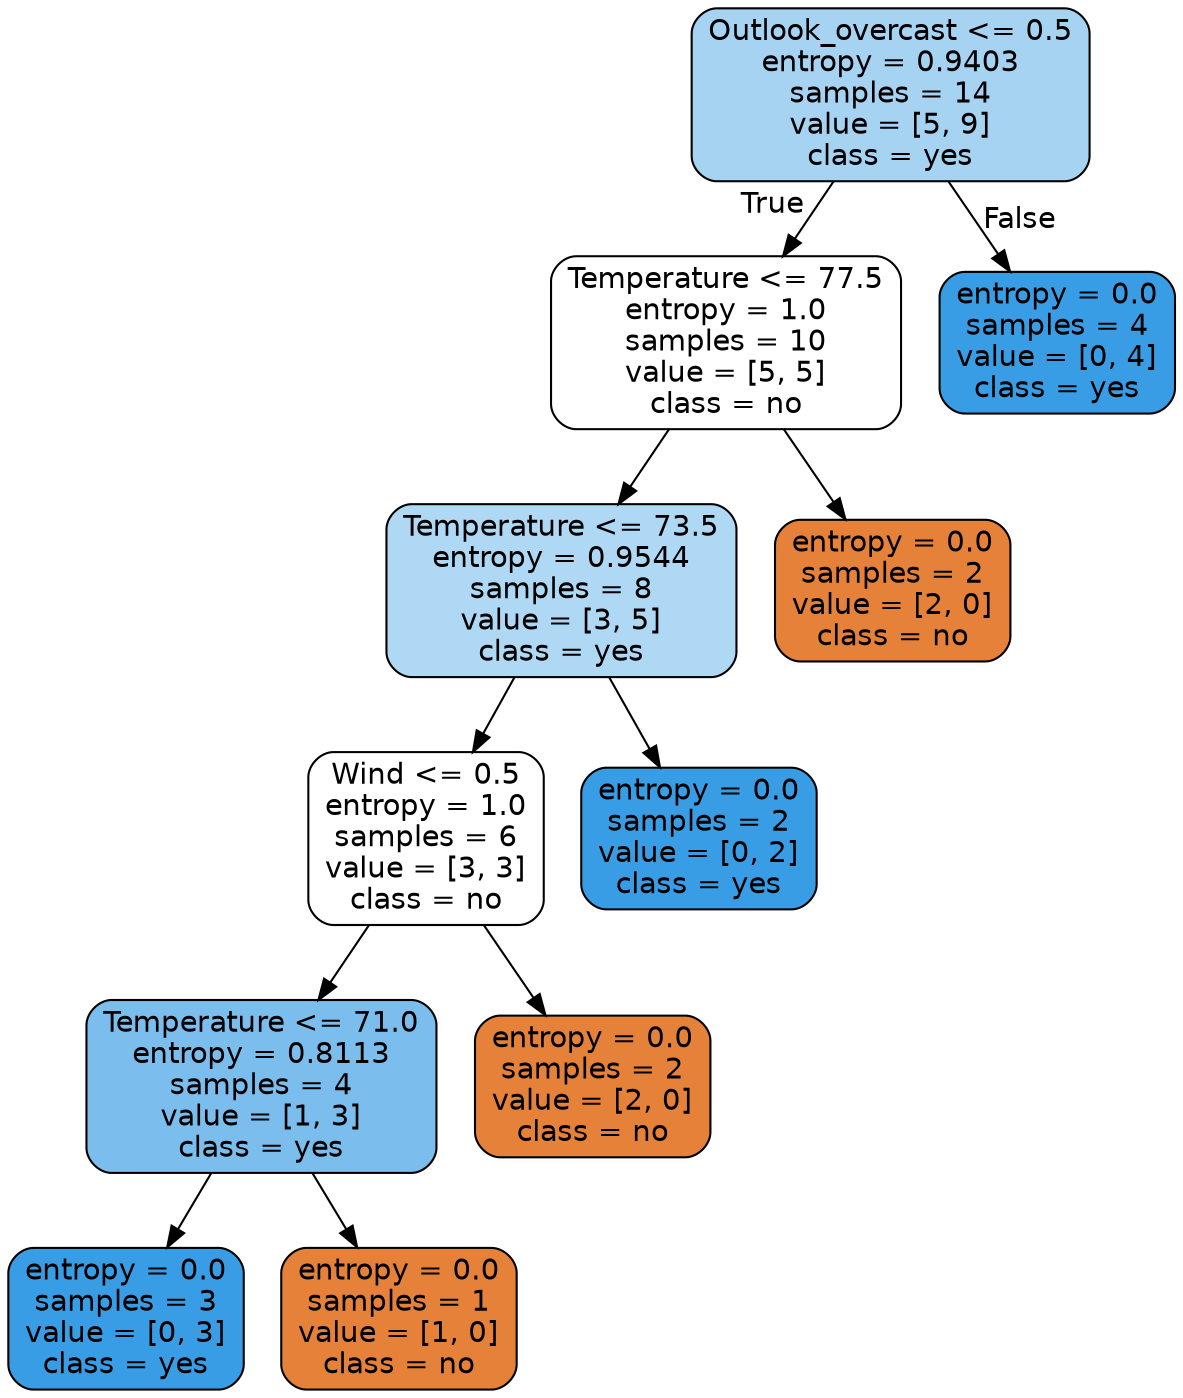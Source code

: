 digraph Tree {
node [shape=box, style="filled, rounded", color="black", fontname=helvetica] ;
edge [fontname=helvetica] ;
0 [label="Outlook_overcast <= 0.5\nentropy = 0.9403\nsamples = 14\nvalue = [5, 9]\nclass = yes", fillcolor="#399de571"] ;
1 [label="Temperature <= 77.5\nentropy = 1.0\nsamples = 10\nvalue = [5, 5]\nclass = no", fillcolor="#e5813900"] ;
0 -> 1 [labeldistance=2.5, labelangle=45, headlabel="True"] ;
2 [label="Temperature <= 73.5\nentropy = 0.9544\nsamples = 8\nvalue = [3, 5]\nclass = yes", fillcolor="#399de566"] ;
1 -> 2 ;
3 [label="Wind <= 0.5\nentropy = 1.0\nsamples = 6\nvalue = [3, 3]\nclass = no", fillcolor="#e5813900"] ;
2 -> 3 ;
4 [label="Temperature <= 71.0\nentropy = 0.8113\nsamples = 4\nvalue = [1, 3]\nclass = yes", fillcolor="#399de5aa"] ;
3 -> 4 ;
5 [label="entropy = 0.0\nsamples = 3\nvalue = [0, 3]\nclass = yes", fillcolor="#399de5ff"] ;
4 -> 5 ;
6 [label="entropy = 0.0\nsamples = 1\nvalue = [1, 0]\nclass = no", fillcolor="#e58139ff"] ;
4 -> 6 ;
7 [label="entropy = 0.0\nsamples = 2\nvalue = [2, 0]\nclass = no", fillcolor="#e58139ff"] ;
3 -> 7 ;
8 [label="entropy = 0.0\nsamples = 2\nvalue = [0, 2]\nclass = yes", fillcolor="#399de5ff"] ;
2 -> 8 ;
9 [label="entropy = 0.0\nsamples = 2\nvalue = [2, 0]\nclass = no", fillcolor="#e58139ff"] ;
1 -> 9 ;
10 [label="entropy = 0.0\nsamples = 4\nvalue = [0, 4]\nclass = yes", fillcolor="#399de5ff"] ;
0 -> 10 [labeldistance=2.5, labelangle=-45, headlabel="False"] ;
}